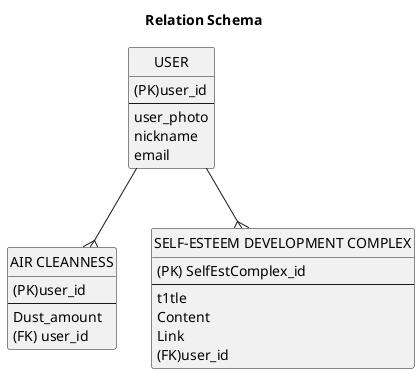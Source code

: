 @startuml
title Relation Schema
hide circle
entity "USER" as User {
  (PK)user_id
  --
  user_photo
  nickname
  email
}

entity "AIR CLEANNESS" as airCleanness {
  (PK)user_id
  --
  Dust_amount
  (FK) user_id
}

entity "SELF-ESTEEM DEVELOPMENT COMPLEX" as SelfEstDevComplx {
  (PK) SelfEstComplex_id
  --
  t1tle
  Content
  Link
  (FK)user_id
}

User --{ airCleanness
User --{ SelfEstDevComplx

@enduml
